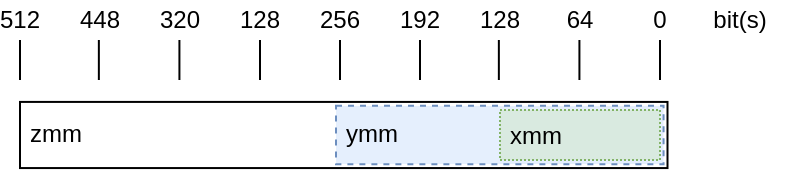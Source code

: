 <mxfile version="22.1.16" type="device">
  <diagram name="Page-1" id="8A1jB1fW7KqP0RaCEMlH">
    <mxGraphModel dx="516" dy="441" grid="1" gridSize="10" guides="1" tooltips="1" connect="1" arrows="1" fold="1" page="1" pageScale="1" pageWidth="669" pageHeight="98" math="0" shadow="0">
      <root>
        <mxCell id="0" />
        <mxCell id="1" parent="0" />
        <mxCell id="2MBnuzI3uDu-XapK-cwq-3" value="zmm" style="rounded=0;whiteSpace=wrap;html=1;align=left;spacing=5.905;fillColor=none;" parent="1" vertex="1">
          <mxGeometry x="160" y="60.96" width="323.75" height="33.07" as="geometry" />
        </mxCell>
        <mxCell id="2MBnuzI3uDu-XapK-cwq-2" value="ymm" style="rounded=0;whiteSpace=wrap;html=1;align=left;spacing=5.905;dashed=1;fillColor=#dae8fc;strokeColor=#6c8ebf;fillOpacity=70;" parent="1" vertex="1">
          <mxGeometry x="318" y="62.93" width="163.779" height="29.134" as="geometry" />
        </mxCell>
        <mxCell id="2MBnuzI3uDu-XapK-cwq-1" value="xmm" style="rounded=0;whiteSpace=wrap;html=1;dashed=1;dashPattern=1 1;align=left;spacing=5.905;fillColor=#d5e8d4;strokeColor=#82b366;fillOpacity=70;" parent="1" vertex="1">
          <mxGeometry x="400" y="65" width="80" height="25" as="geometry" />
        </mxCell>
        <mxCell id="2MBnuzI3uDu-XapK-cwq-4" value="" style="endArrow=none;html=1;rounded=0;" parent="1" edge="1">
          <mxGeometry width="50" height="50" relative="1" as="geometry">
            <mxPoint x="480" y="50" as="sourcePoint" />
            <mxPoint x="480" y="30" as="targetPoint" />
          </mxGeometry>
        </mxCell>
        <mxCell id="2MBnuzI3uDu-XapK-cwq-5" value="" style="endArrow=none;html=1;rounded=0;" parent="1" edge="1">
          <mxGeometry width="50" height="50" relative="1" as="geometry">
            <mxPoint x="439.71" y="50" as="sourcePoint" />
            <mxPoint x="439.71" y="30" as="targetPoint" />
          </mxGeometry>
        </mxCell>
        <mxCell id="2MBnuzI3uDu-XapK-cwq-6" value="" style="endArrow=none;html=1;rounded=0;" parent="1" edge="1">
          <mxGeometry width="50" height="50" relative="1" as="geometry">
            <mxPoint x="399.43" y="50" as="sourcePoint" />
            <mxPoint x="399.43" y="30" as="targetPoint" />
          </mxGeometry>
        </mxCell>
        <mxCell id="2MBnuzI3uDu-XapK-cwq-7" value="" style="endArrow=none;html=1;rounded=0;" parent="1" edge="1">
          <mxGeometry width="50" height="50" relative="1" as="geometry">
            <mxPoint x="360" y="50" as="sourcePoint" />
            <mxPoint x="360" y="30" as="targetPoint" />
          </mxGeometry>
        </mxCell>
        <mxCell id="2MBnuzI3uDu-XapK-cwq-8" value="" style="endArrow=none;html=1;rounded=0;" parent="1" edge="1">
          <mxGeometry width="50" height="50" relative="1" as="geometry">
            <mxPoint x="320" y="50" as="sourcePoint" />
            <mxPoint x="320" y="30" as="targetPoint" />
          </mxGeometry>
        </mxCell>
        <mxCell id="2MBnuzI3uDu-XapK-cwq-9" value="" style="endArrow=none;html=1;rounded=0;" parent="1" edge="1">
          <mxGeometry width="50" height="50" relative="1" as="geometry">
            <mxPoint x="280" y="50" as="sourcePoint" />
            <mxPoint x="280" y="30" as="targetPoint" />
          </mxGeometry>
        </mxCell>
        <mxCell id="2MBnuzI3uDu-XapK-cwq-10" value="" style="endArrow=none;html=1;rounded=0;" parent="1" edge="1">
          <mxGeometry width="50" height="50" relative="1" as="geometry">
            <mxPoint x="239.71" y="50" as="sourcePoint" />
            <mxPoint x="239.71" y="30" as="targetPoint" />
          </mxGeometry>
        </mxCell>
        <mxCell id="2MBnuzI3uDu-XapK-cwq-11" value="" style="endArrow=none;html=1;rounded=0;" parent="1" edge="1">
          <mxGeometry width="50" height="50" relative="1" as="geometry">
            <mxPoint x="199.43" y="50" as="sourcePoint" />
            <mxPoint x="199.43" y="30" as="targetPoint" />
          </mxGeometry>
        </mxCell>
        <mxCell id="2MBnuzI3uDu-XapK-cwq-12" value="" style="endArrow=none;html=1;rounded=0;" parent="1" edge="1">
          <mxGeometry width="50" height="50" relative="1" as="geometry">
            <mxPoint x="160" y="50" as="sourcePoint" />
            <mxPoint x="160" y="30" as="targetPoint" />
          </mxGeometry>
        </mxCell>
        <mxCell id="2MBnuzI3uDu-XapK-cwq-13" value="64" style="text;strokeColor=none;align=center;fillColor=none;html=1;verticalAlign=middle;whiteSpace=wrap;rounded=0;" parent="1" vertex="1">
          <mxGeometry x="430" y="10" width="20" height="20" as="geometry" />
        </mxCell>
        <mxCell id="2MBnuzI3uDu-XapK-cwq-14" value="128" style="text;strokeColor=none;align=center;fillColor=none;html=1;verticalAlign=middle;whiteSpace=wrap;rounded=0;" parent="1" vertex="1">
          <mxGeometry x="390" y="10" width="20" height="20" as="geometry" />
        </mxCell>
        <mxCell id="2MBnuzI3uDu-XapK-cwq-15" value="192" style="text;strokeColor=none;align=center;fillColor=none;html=1;verticalAlign=middle;whiteSpace=wrap;rounded=0;" parent="1" vertex="1">
          <mxGeometry x="350" y="10" width="20" height="20" as="geometry" />
        </mxCell>
        <mxCell id="2MBnuzI3uDu-XapK-cwq-16" value="256" style="text;strokeColor=none;align=center;fillColor=none;html=1;verticalAlign=middle;whiteSpace=wrap;rounded=0;" parent="1" vertex="1">
          <mxGeometry x="310" y="10" width="20" height="20" as="geometry" />
        </mxCell>
        <mxCell id="2MBnuzI3uDu-XapK-cwq-17" value="128" style="text;strokeColor=none;align=center;fillColor=none;html=1;verticalAlign=middle;whiteSpace=wrap;rounded=0;" parent="1" vertex="1">
          <mxGeometry x="270" y="10" width="20" height="20" as="geometry" />
        </mxCell>
        <mxCell id="2MBnuzI3uDu-XapK-cwq-18" value="320" style="text;strokeColor=none;align=center;fillColor=none;html=1;verticalAlign=middle;whiteSpace=wrap;rounded=0;" parent="1" vertex="1">
          <mxGeometry x="230" y="10" width="20" height="20" as="geometry" />
        </mxCell>
        <mxCell id="2MBnuzI3uDu-XapK-cwq-19" value="448" style="text;strokeColor=none;align=center;fillColor=none;html=1;verticalAlign=middle;whiteSpace=wrap;rounded=0;" parent="1" vertex="1">
          <mxGeometry x="190" y="10" width="20" height="20" as="geometry" />
        </mxCell>
        <mxCell id="2MBnuzI3uDu-XapK-cwq-20" value="512" style="text;strokeColor=none;align=center;fillColor=none;html=1;verticalAlign=middle;whiteSpace=wrap;rounded=0;" parent="1" vertex="1">
          <mxGeometry x="150" y="10" width="20" height="20" as="geometry" />
        </mxCell>
        <mxCell id="2MBnuzI3uDu-XapK-cwq-21" value="0" style="text;strokeColor=none;align=center;fillColor=none;html=1;verticalAlign=middle;whiteSpace=wrap;rounded=0;" parent="1" vertex="1">
          <mxGeometry x="470" y="10" width="20" height="20" as="geometry" />
        </mxCell>
        <mxCell id="2MBnuzI3uDu-XapK-cwq-22" value="bit(s)" style="text;strokeColor=none;align=center;fillColor=none;html=1;verticalAlign=middle;whiteSpace=wrap;rounded=0;" parent="1" vertex="1">
          <mxGeometry x="490" y="12.5" width="60" height="15" as="geometry" />
        </mxCell>
      </root>
    </mxGraphModel>
  </diagram>
</mxfile>
